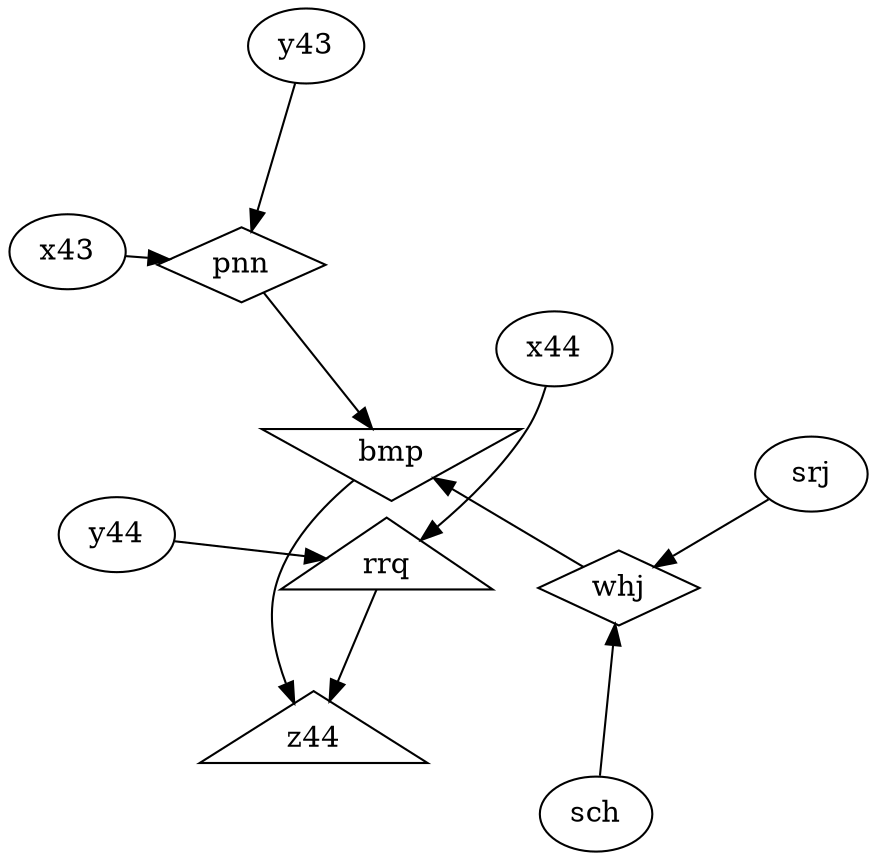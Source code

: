 digraph g1 {
  layout="fdp";
  overlap="false";
  splines="true";
  bmp [shape=invtriangle]
  whj -> bmp
  pnn -> bmp
  pnn [shape=diamond]
  x43 -> pnn
  y43 -> pnn
  rrq [shape=triangle]
  y44 -> rrq
  x44 -> rrq
  whj [shape=diamond]
  sch -> whj
  srj -> whj
  z44 [shape=triangle]
  rrq -> z44
  bmp -> z44
}
